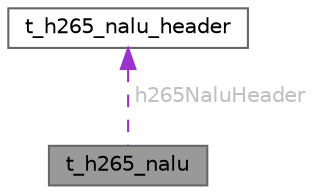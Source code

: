 digraph "t_h265_nalu"
{
 // LATEX_PDF_SIZE
  bgcolor="transparent";
  edge [fontname=Helvetica,fontsize=10,labelfontname=Helvetica,labelfontsize=10];
  node [fontname=Helvetica,fontsize=10,shape=box,height=0.2,width=0.4];
  Node1 [id="Node000001",label="t_h265_nalu",height=0.2,width=0.4,color="gray40", fillcolor="grey60", style="filled", fontcolor="black",tooltip=" "];
  Node2 -> Node1 [id="edge1_Node000001_Node000002",dir="back",color="darkorchid3",style="dashed",tooltip=" ",label=" h265NaluHeader",fontcolor="grey" ];
  Node2 [id="Node000002",label="t_h265_nalu_header",height=0.2,width=0.4,color="gray40", fillcolor="white", style="filled",URL="$structt__h265__nalu__header.html",tooltip=" "];
}
